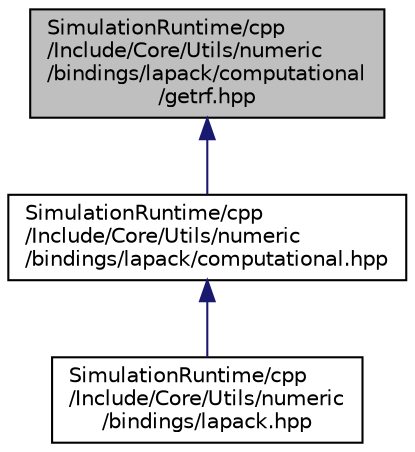 digraph "SimulationRuntime/cpp/Include/Core/Utils/numeric/bindings/lapack/computational/getrf.hpp"
{
  edge [fontname="Helvetica",fontsize="10",labelfontname="Helvetica",labelfontsize="10"];
  node [fontname="Helvetica",fontsize="10",shape=record];
  Node63 [label="SimulationRuntime/cpp\l/Include/Core/Utils/numeric\l/bindings/lapack/computational\l/getrf.hpp",height=0.2,width=0.4,color="black", fillcolor="grey75", style="filled", fontcolor="black"];
  Node63 -> Node64 [dir="back",color="midnightblue",fontsize="10",style="solid",fontname="Helvetica"];
  Node64 [label="SimulationRuntime/cpp\l/Include/Core/Utils/numeric\l/bindings/lapack/computational.hpp",height=0.2,width=0.4,color="black", fillcolor="white", style="filled",URL="$d1/d25/computational_8hpp.html"];
  Node64 -> Node65 [dir="back",color="midnightblue",fontsize="10",style="solid",fontname="Helvetica"];
  Node65 [label="SimulationRuntime/cpp\l/Include/Core/Utils/numeric\l/bindings/lapack.hpp",height=0.2,width=0.4,color="black", fillcolor="white", style="filled",URL="$df/dd2/lapack_8hpp.html"];
}
